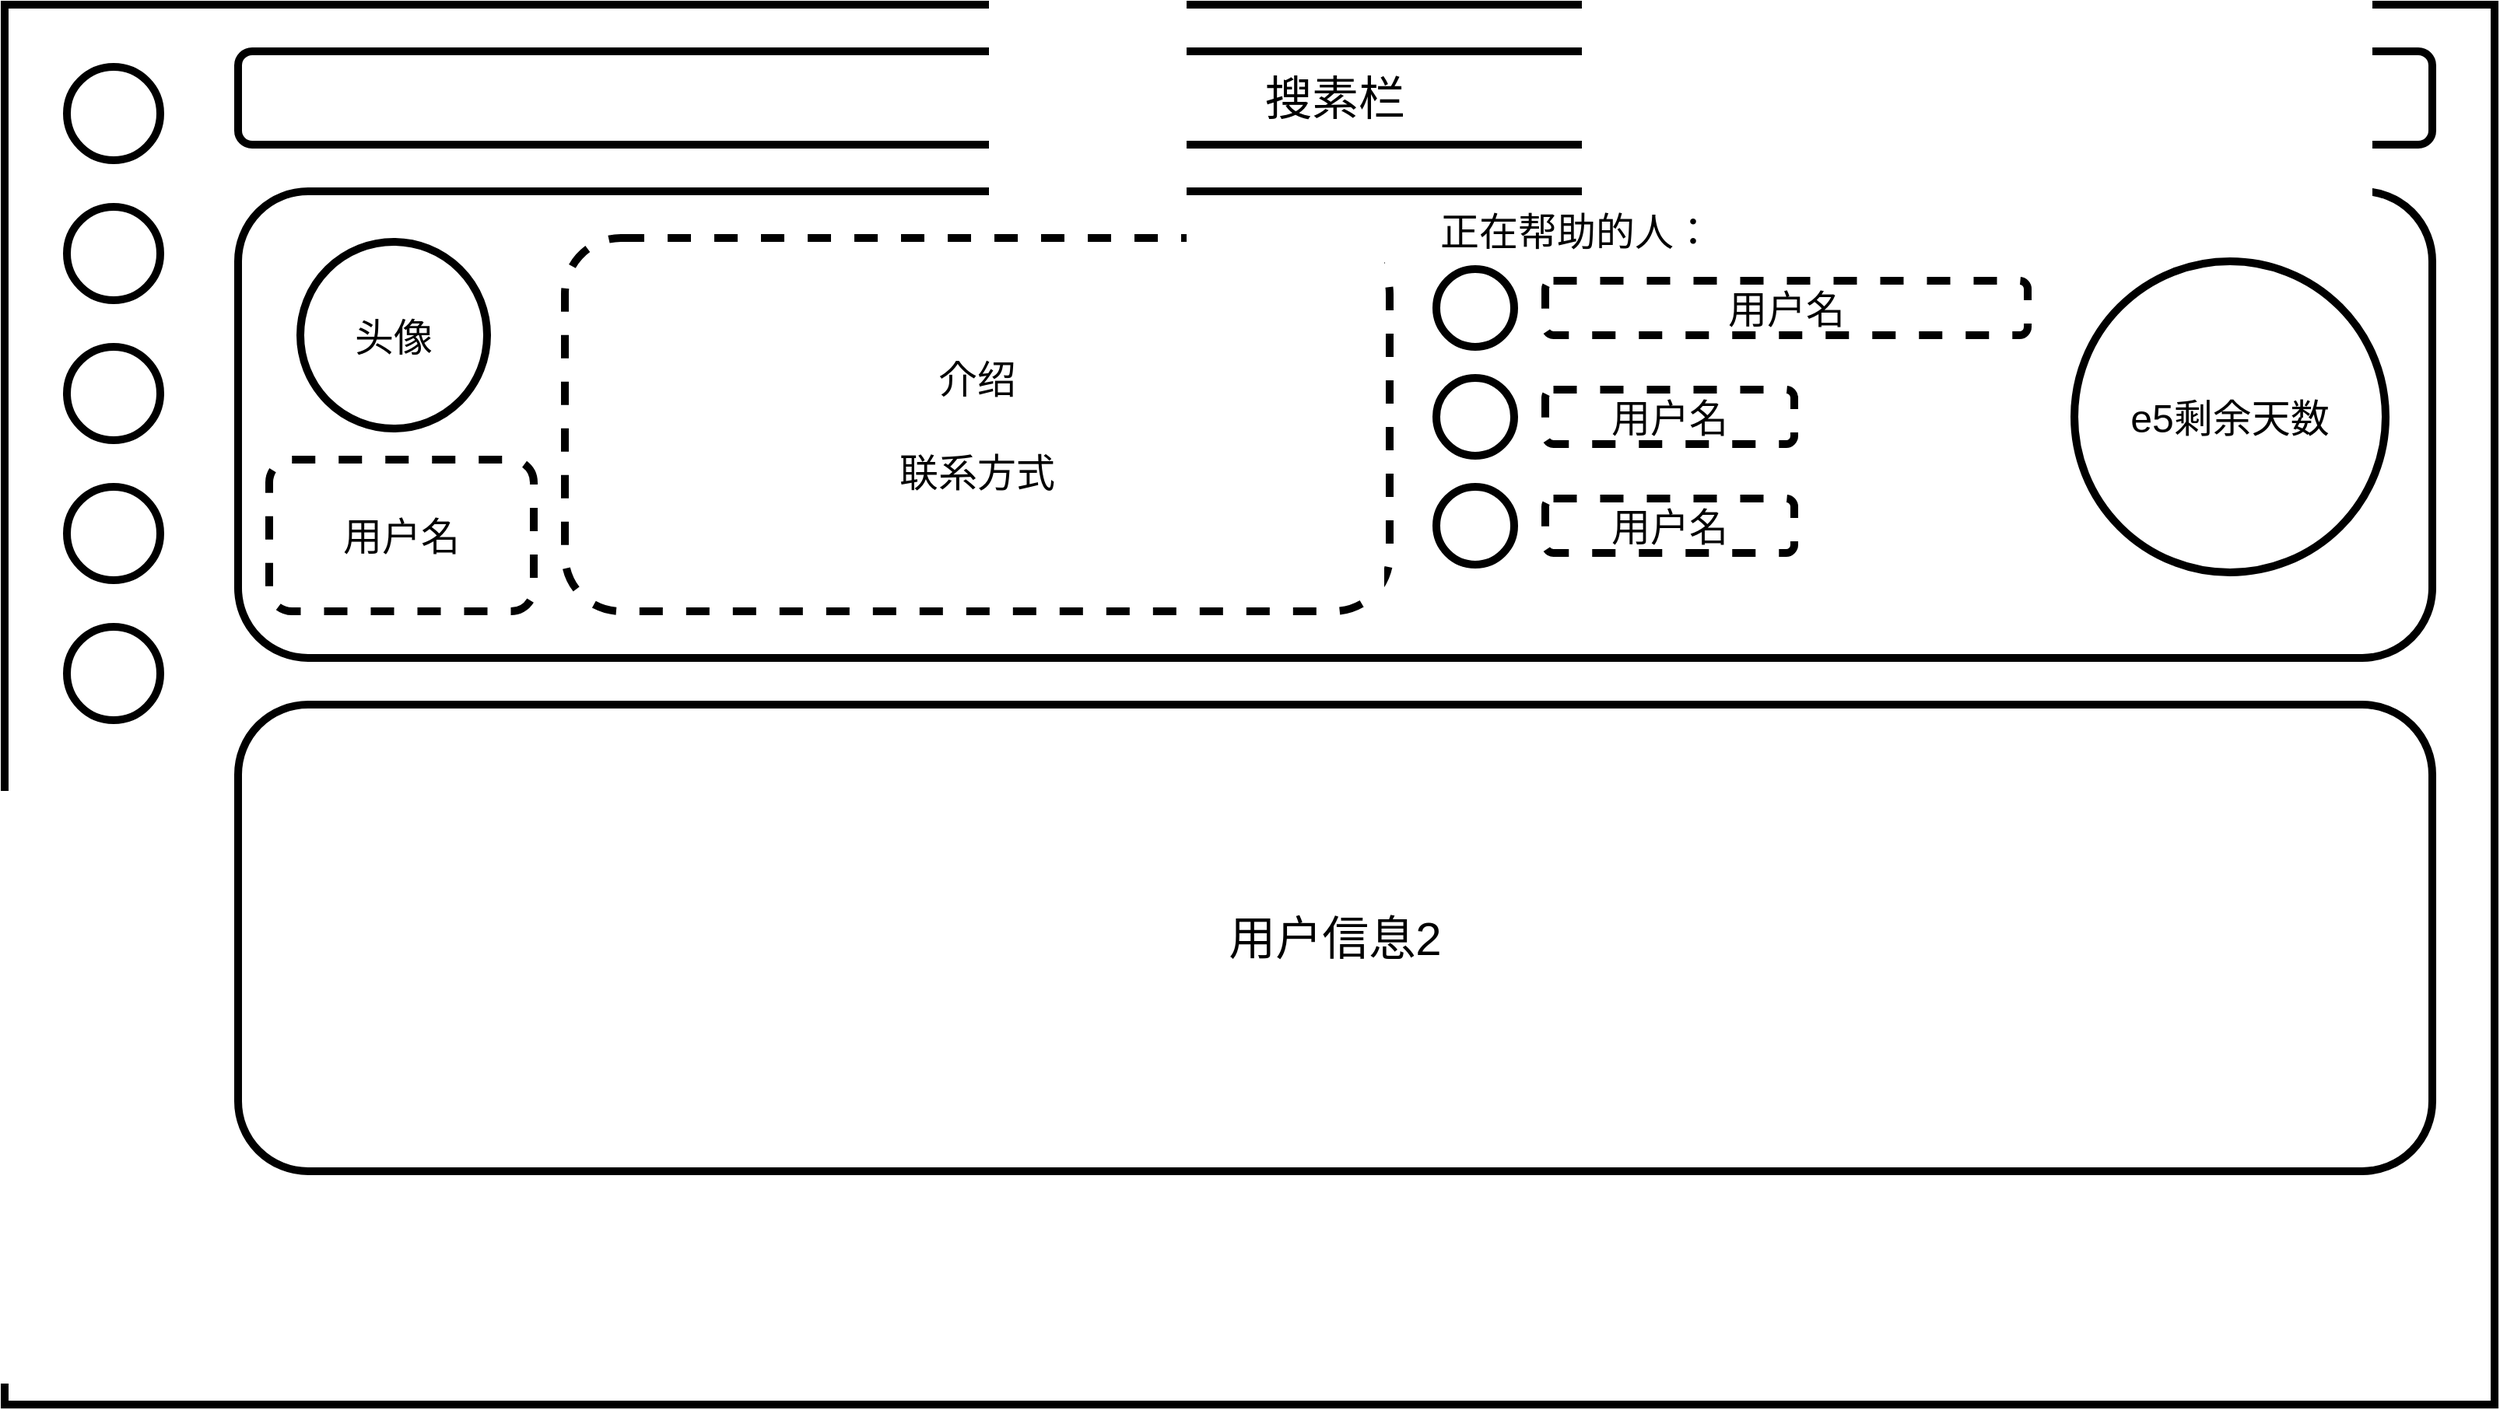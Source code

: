 <mxfile version="20.8.16" type="device"><diagram name="第 1 页" id="C545pj6HFmw_s_1A36Yl"><mxGraphModel dx="2072" dy="1228" grid="1" gridSize="10" guides="1" tooltips="1" connect="1" arrows="1" fold="1" page="1" pageScale="1" pageWidth="2000" pageHeight="1100" math="0" shadow="0"><root><mxCell id="0"/><mxCell id="1" parent="0"/><mxCell id="lMvvIm_gAStbLnTfJpcQ-1" value="" style="rounded=0;whiteSpace=wrap;html=1;strokeColor=default;strokeWidth=5;fontFamily=Helvetica;fontSize=12;fontColor=default;fillColor=default;align=left;" parent="1" vertex="1"><mxGeometry x="120" y="40" width="1600" height="900" as="geometry"/></mxCell><mxCell id="lMvvIm_gAStbLnTfJpcQ-4" value="" style="ellipse;whiteSpace=wrap;html=1;aspect=fixed;rounded=1;strokeColor=default;strokeWidth=5;fontFamily=Helvetica;fontSize=30;fontColor=default;fillColor=default;" parent="1" vertex="1"><mxGeometry x="160" y="80" width="60" height="60" as="geometry"/></mxCell><mxCell id="lMvvIm_gAStbLnTfJpcQ-5" value="" style="ellipse;whiteSpace=wrap;html=1;aspect=fixed;rounded=1;strokeColor=default;strokeWidth=5;fontFamily=Helvetica;fontSize=30;fontColor=default;fillColor=default;" parent="1" vertex="1"><mxGeometry x="160" y="170" width="60" height="60" as="geometry"/></mxCell><mxCell id="lMvvIm_gAStbLnTfJpcQ-6" value="" style="ellipse;whiteSpace=wrap;html=1;aspect=fixed;rounded=1;strokeColor=default;strokeWidth=5;fontFamily=Helvetica;fontSize=30;fontColor=default;fillColor=default;" parent="1" vertex="1"><mxGeometry x="160" y="260" width="60" height="60" as="geometry"/></mxCell><mxCell id="lMvvIm_gAStbLnTfJpcQ-7" value="" style="ellipse;whiteSpace=wrap;html=1;aspect=fixed;rounded=1;strokeColor=default;strokeWidth=5;fontFamily=Helvetica;fontSize=30;fontColor=default;fillColor=default;" parent="1" vertex="1"><mxGeometry x="160" y="350" width="60" height="60" as="geometry"/></mxCell><mxCell id="lMvvIm_gAStbLnTfJpcQ-12" value="" style="ellipse;whiteSpace=wrap;html=1;aspect=fixed;rounded=1;strokeColor=default;strokeWidth=5;fontFamily=Helvetica;fontSize=30;fontColor=default;fillColor=default;" parent="1" vertex="1"><mxGeometry x="160" y="440" width="60" height="60" as="geometry"/></mxCell><mxCell id="iAjd09tFFLGwWG8vGh_o-1" value="&lt;font style=&quot;font-size: 30px;&quot;&gt;搜素栏&lt;/font&gt;" style="rounded=1;whiteSpace=wrap;html=1;strokeWidth=5;" vertex="1" parent="1"><mxGeometry x="270" y="70" width="1410" height="60" as="geometry"/></mxCell><mxCell id="iAjd09tFFLGwWG8vGh_o-3" value="" style="rounded=1;whiteSpace=wrap;html=1;strokeWidth=5;" vertex="1" parent="1"><mxGeometry x="270" y="160" width="1410" height="300" as="geometry"/></mxCell><mxCell id="iAjd09tFFLGwWG8vGh_o-4" value="&lt;font style=&quot;font-size: 30px;&quot;&gt;用户信息2&lt;/font&gt;" style="rounded=1;whiteSpace=wrap;html=1;strokeWidth=5;" vertex="1" parent="1"><mxGeometry x="270" y="490" width="1410" height="300" as="geometry"/></mxCell><mxCell id="iAjd09tFFLGwWG8vGh_o-6" value="&lt;font style=&quot;font-size: 25px;&quot;&gt;头像&lt;/font&gt;" style="ellipse;whiteSpace=wrap;html=1;aspect=fixed;strokeWidth=5;" vertex="1" parent="1"><mxGeometry x="310" y="192.5" width="120" height="120" as="geometry"/></mxCell><mxCell id="iAjd09tFFLGwWG8vGh_o-7" value="&lt;font style=&quot;font-size: 25px;&quot;&gt;e5剩余天数&lt;/font&gt;" style="ellipse;whiteSpace=wrap;html=1;aspect=fixed;strokeWidth=5;" vertex="1" parent="1"><mxGeometry x="1450" y="205" width="200" height="200" as="geometry"/></mxCell><mxCell id="iAjd09tFFLGwWG8vGh_o-8" value="&lt;font style=&quot;font-size: 25px;&quot;&gt;用户名&lt;/font&gt;" style="rounded=1;whiteSpace=wrap;html=1;strokeWidth=5;dashed=1;" vertex="1" parent="1"><mxGeometry x="290" y="332.5" width="170" height="97.5" as="geometry"/></mxCell><mxCell id="iAjd09tFFLGwWG8vGh_o-9" value="&lt;font style=&quot;font-size: 25px;&quot;&gt;介绍&lt;br&gt;&lt;br&gt;联系方式&lt;br&gt;&lt;/font&gt;" style="rounded=1;whiteSpace=wrap;html=1;strokeWidth=5;dashed=1;" vertex="1" parent="1"><mxGeometry x="480" y="190" width="530" height="240" as="geometry"/></mxCell><mxCell id="iAjd09tFFLGwWG8vGh_o-11" value="正在帮助的人：" style="text;html=1;strokeColor=none;fillColor=none;align=center;verticalAlign=middle;whiteSpace=wrap;rounded=0;fontSize=25;" vertex="1" parent="1"><mxGeometry x="1040" y="170" width="180" height="30" as="geometry"/></mxCell><mxCell id="iAjd09tFFLGwWG8vGh_o-12" value="&lt;font style=&quot;font-size: 25px;&quot;&gt;用户名&lt;/font&gt;" style="rounded=1;whiteSpace=wrap;html=1;strokeWidth=5;dashed=1;" vertex="1" parent="1"><mxGeometry x="1110" y="217.5" width="310" height="35" as="geometry"/></mxCell><mxCell id="iAjd09tFFLGwWG8vGh_o-13" value="" style="ellipse;whiteSpace=wrap;html=1;aspect=fixed;strokeWidth=5;fontSize=25;" vertex="1" parent="1"><mxGeometry x="1040" y="210" width="50" height="50" as="geometry"/></mxCell><mxCell id="iAjd09tFFLGwWG8vGh_o-14" value="&lt;font style=&quot;font-size: 25px;&quot;&gt;用户名&lt;/font&gt;" style="rounded=1;whiteSpace=wrap;html=1;strokeWidth=5;dashed=1;" vertex="1" parent="1"><mxGeometry x="1110" y="357.5" width="160" height="35" as="geometry"/></mxCell><mxCell id="iAjd09tFFLGwWG8vGh_o-15" value="" style="ellipse;whiteSpace=wrap;html=1;aspect=fixed;strokeWidth=5;fontSize=25;" vertex="1" parent="1"><mxGeometry x="1040" y="350" width="50" height="50" as="geometry"/></mxCell><mxCell id="iAjd09tFFLGwWG8vGh_o-16" value="&lt;font style=&quot;font-size: 25px;&quot;&gt;用户名&lt;/font&gt;" style="rounded=1;whiteSpace=wrap;html=1;strokeWidth=5;dashed=1;" vertex="1" parent="1"><mxGeometry x="1110" y="287.5" width="160" height="35" as="geometry"/></mxCell><mxCell id="iAjd09tFFLGwWG8vGh_o-17" value="" style="ellipse;whiteSpace=wrap;html=1;aspect=fixed;strokeWidth=5;fontSize=25;" vertex="1" parent="1"><mxGeometry x="1040" y="280" width="50" height="50" as="geometry"/></mxCell></root></mxGraphModel></diagram></mxfile>